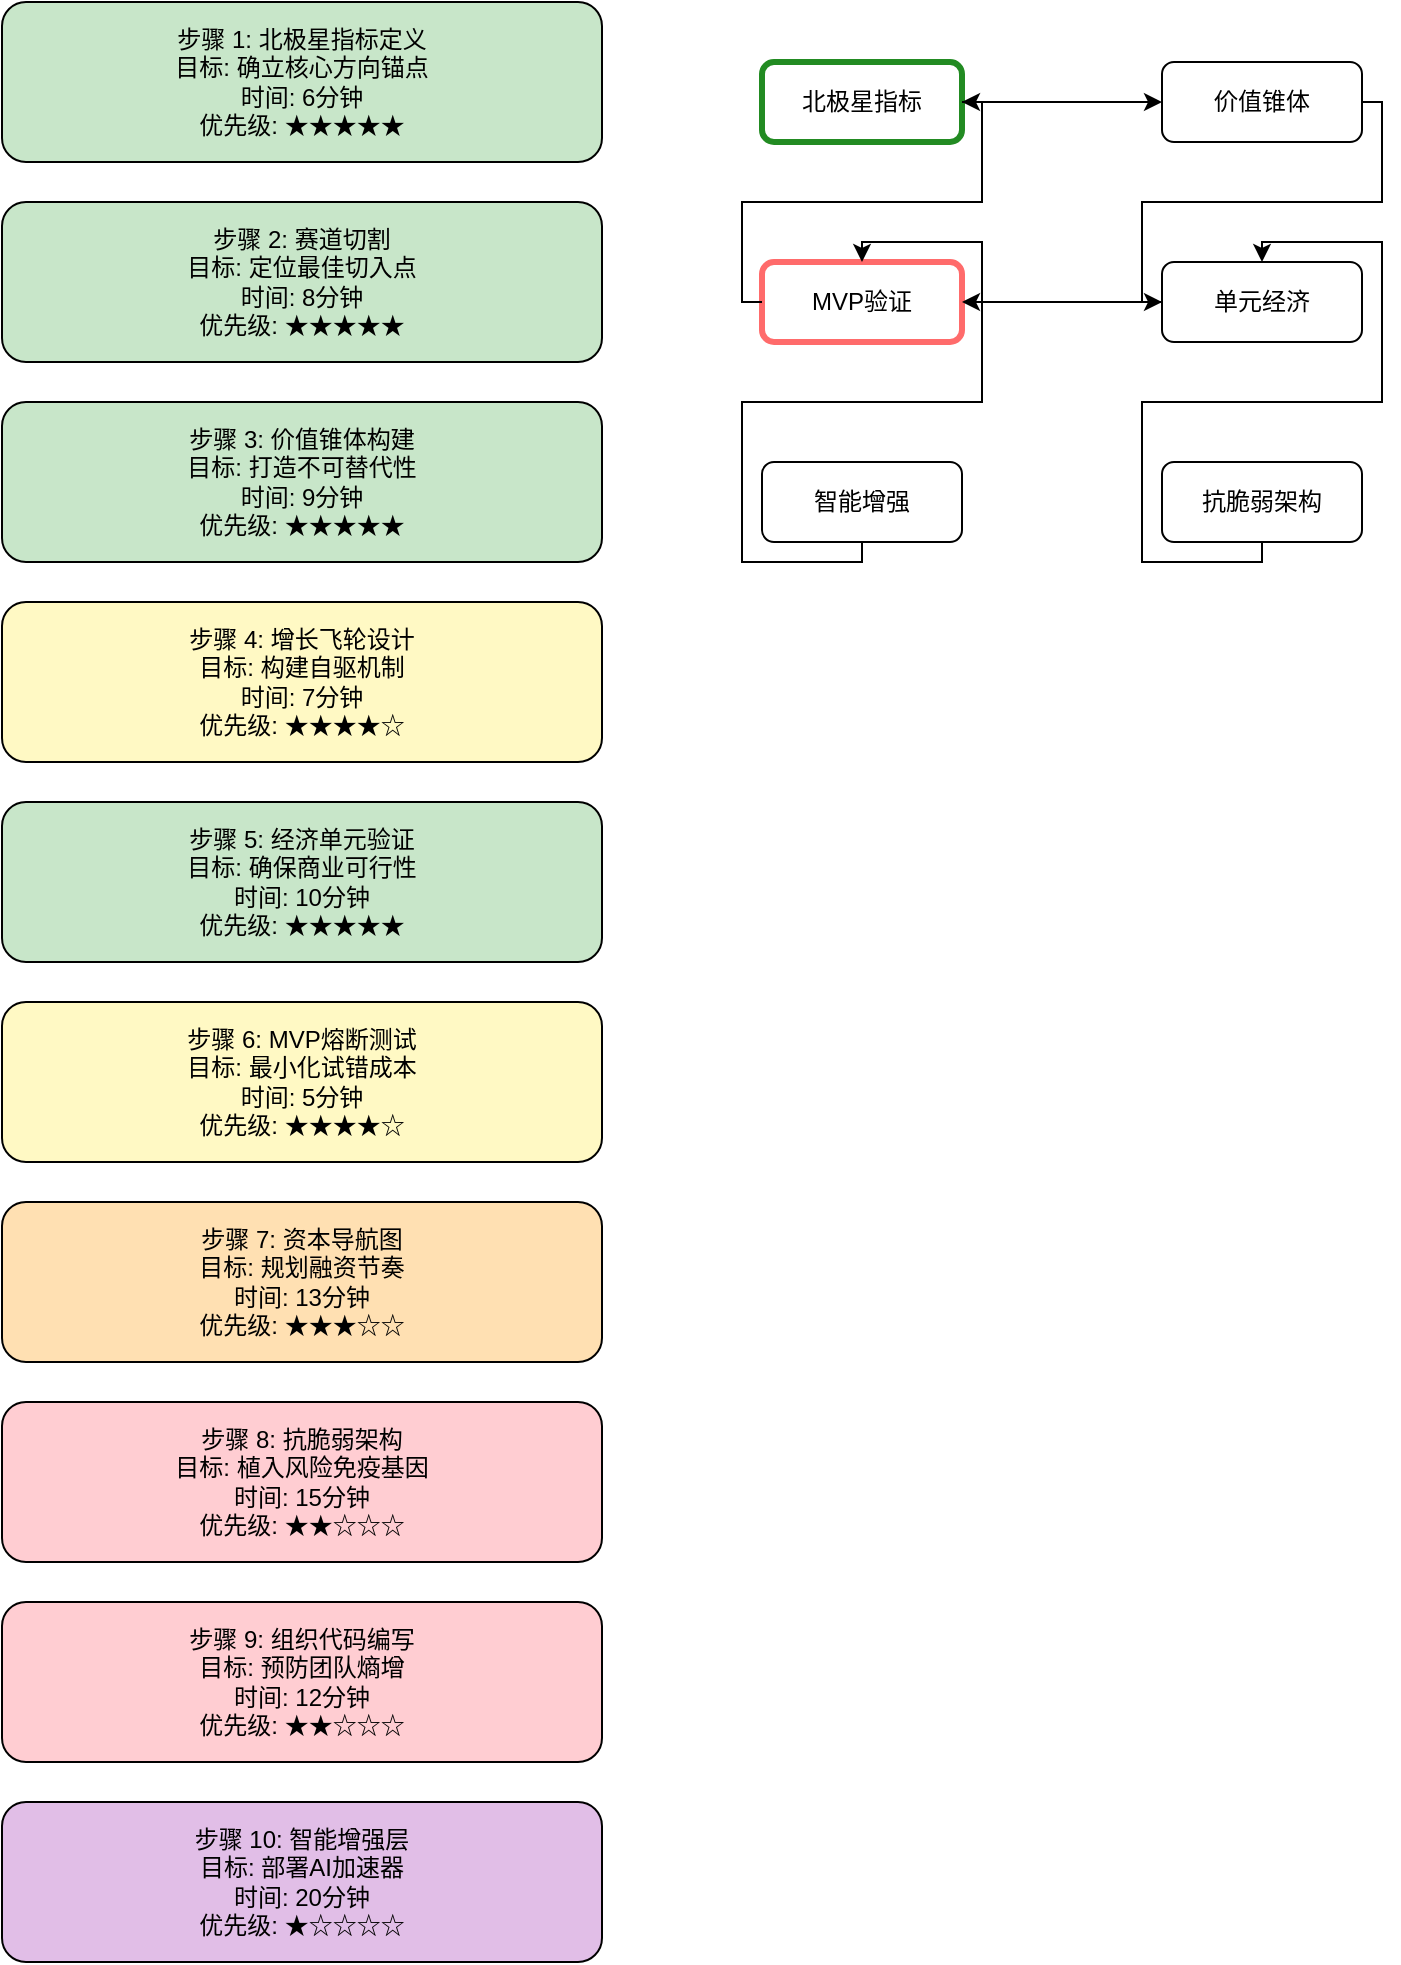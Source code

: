 <mxfile version="26.0.9">
  <diagram name="创业加速关键行动清单" id="AG8bot56uXBpGtL2ezqc">
    <mxGraphModel dx="2117" dy="1254" grid="1" gridSize="10" guides="1" tooltips="1" connect="1" arrows="1" fold="1" page="1" pageScale="1" pageWidth="1100" pageHeight="850" math="0" shadow="0">
      <root>
        <mxCell id="0" />
        <mxCell id="1" parent="0" />
        <mxCell id="tAfaPd5YCo6GoBux5_PN-1" value="步骤 1: 北极星指标定义&#xa;目标: 确立核心方向锚点&#xa;时间: 6分钟&#xa;优先级: ★★★★★" style="rounded=1;whiteSpace=wrap;html=1;fillColor=#C8E6C9;" vertex="1" parent="1">
          <mxGeometry x="20" y="20" width="300" height="80" as="geometry" />
        </mxCell>
        <mxCell id="tAfaPd5YCo6GoBux5_PN-2" value="步骤 2: 赛道切割&#xa;目标: 定位最佳切入点&#xa;时间: 8分钟&#xa;优先级: ★★★★★" style="rounded=1;whiteSpace=wrap;html=1;fillColor=#C8E6C9;" vertex="1" parent="1">
          <mxGeometry x="20" y="120" width="300" height="80" as="geometry" />
        </mxCell>
        <mxCell id="tAfaPd5YCo6GoBux5_PN-3" value="步骤 3: 价值锥体构建&#xa;目标: 打造不可替代性&#xa;时间: 9分钟&#xa;优先级: ★★★★★" style="rounded=1;whiteSpace=wrap;html=1;fillColor=#C8E6C9;" vertex="1" parent="1">
          <mxGeometry x="20" y="220" width="300" height="80" as="geometry" />
        </mxCell>
        <mxCell id="tAfaPd5YCo6GoBux5_PN-4" value="步骤 4: 增长飞轮设计&#xa;目标: 构建自驱机制&#xa;时间: 7分钟&#xa;优先级: ★★★★☆" style="rounded=1;whiteSpace=wrap;html=1;fillColor=#FFF9C4;" vertex="1" parent="1">
          <mxGeometry x="20" y="320" width="300" height="80" as="geometry" />
        </mxCell>
        <mxCell id="tAfaPd5YCo6GoBux5_PN-5" value="步骤 5: 经济单元验证&#xa;目标: 确保商业可行性&#xa;时间: 10分钟&#xa;优先级: ★★★★★" style="rounded=1;whiteSpace=wrap;html=1;fillColor=#C8E6C9;" vertex="1" parent="1">
          <mxGeometry x="20" y="420" width="300" height="80" as="geometry" />
        </mxCell>
        <mxCell id="tAfaPd5YCo6GoBux5_PN-6" value="步骤 6: MVP熔断测试&#xa;目标: 最小化试错成本&#xa;时间: 5分钟&#xa;优先级: ★★★★☆" style="rounded=1;whiteSpace=wrap;html=1;fillColor=#FFF9C4;" vertex="1" parent="1">
          <mxGeometry x="20" y="520" width="300" height="80" as="geometry" />
        </mxCell>
        <mxCell id="tAfaPd5YCo6GoBux5_PN-7" value="步骤 7: 资本导航图&#xa;目标: 规划融资节奏&#xa;时间: 13分钟&#xa;优先级: ★★★☆☆" style="rounded=1;whiteSpace=wrap;html=1;fillColor=#FFE0B2;" vertex="1" parent="1">
          <mxGeometry x="20" y="620" width="300" height="80" as="geometry" />
        </mxCell>
        <mxCell id="tAfaPd5YCo6GoBux5_PN-8" value="步骤 8: 抗脆弱架构&#xa;目标: 植入风险免疫基因&#xa;时间: 15分钟&#xa;优先级: ★★☆☆☆" style="rounded=1;whiteSpace=wrap;html=1;fillColor=#FFCDD2;" vertex="1" parent="1">
          <mxGeometry x="20" y="720" width="300" height="80" as="geometry" />
        </mxCell>
        <mxCell id="tAfaPd5YCo6GoBux5_PN-9" value="步骤 9: 组织代码编写&#xa;目标: 预防团队熵增&#xa;时间: 12分钟&#xa;优先级: ★★☆☆☆" style="rounded=1;whiteSpace=wrap;html=1;fillColor=#FFCDD2;" vertex="1" parent="1">
          <mxGeometry x="20" y="820" width="300" height="80" as="geometry" />
        </mxCell>
        <mxCell id="tAfaPd5YCo6GoBux5_PN-10" value="步骤 10: 智能增强层&#xa;目标: 部署AI加速器&#xa;时间: 20分钟&#xa;优先级: ★☆☆☆☆" style="rounded=1;whiteSpace=wrap;html=1;fillColor=#E1BEE7;" vertex="1" parent="1">
          <mxGeometry x="20" y="920" width="300" height="80" as="geometry" />
        </mxCell>
        <mxCell id="tAfaPd5YCo6GoBux5_PN-11" value="北极星指标" style="rounded=1;whiteSpace=wrap;html=1;strokeColor=#228B22;strokeWidth=3;fillColor=#FFFFFF;" vertex="1" parent="1">
          <mxGeometry x="400" y="50" width="100" height="40" as="geometry" />
        </mxCell>
        <mxCell id="tAfaPd5YCo6GoBux5_PN-12" value="价值锥体" style="rounded=1;whiteSpace=wrap;html=1;fillColor=#FFFFFF;" vertex="1" parent="1">
          <mxGeometry x="600" y="50" width="100" height="40" as="geometry" />
        </mxCell>
        <mxCell id="tAfaPd5YCo6GoBux5_PN-13" value="单元经济" style="rounded=1;whiteSpace=wrap;html=1;fillColor=#FFFFFF;" vertex="1" parent="1">
          <mxGeometry x="600" y="150" width="100" height="40" as="geometry" />
        </mxCell>
        <mxCell id="tAfaPd5YCo6GoBux5_PN-14" value="MVP验证" style="rounded=1;whiteSpace=wrap;html=1;strokeColor=#FF6B6B;strokeWidth=3;fillColor=#FFFFFF;" vertex="1" parent="1">
          <mxGeometry x="400" y="150" width="100" height="40" as="geometry" />
        </mxCell>
        <mxCell id="tAfaPd5YCo6GoBux5_PN-15" value="抗脆弱架构" style="rounded=1;whiteSpace=wrap;html=1;fillColor=#FFFFFF;" vertex="1" parent="1">
          <mxGeometry x="600" y="250" width="100" height="40" as="geometry" />
        </mxCell>
        <mxCell id="tAfaPd5YCo6GoBux5_PN-16" value="智能增强" style="rounded=1;whiteSpace=wrap;html=1;fillColor=#FFFFFF;" vertex="1" parent="1">
          <mxGeometry x="400" y="250" width="100" height="40" as="geometry" />
        </mxCell>
        <mxCell id="tAfaPd5YCo6GoBux5_PN-17" style="edgeStyle=orthogonalEdgeStyle;rounded=0;html=1;exitX=1;exitY=0.5;exitPerimeter=1;entryX=0;entryY=0.5;entryPerimeter=1;" edge="1" parent="1" source="tAfaPd5YCo6GoBux5_PN-11" target="tAfaPd5YCo6GoBux5_PN-12">
          <mxGeometry relative="1" as="geometry" />
        </mxCell>
        <mxCell id="tAfaPd5YCo6GoBux5_PN-18" style="edgeStyle=orthogonalEdgeStyle;rounded=0;html=1;exitX=1;exitY=0.5;exitPerimeter=1;entryX=0;entryY=0.5;entryPerimeter=1;" edge="1" parent="1" source="tAfaPd5YCo6GoBux5_PN-12" target="tAfaPd5YCo6GoBux5_PN-13">
          <mxGeometry relative="1" as="geometry" />
        </mxCell>
        <mxCell id="tAfaPd5YCo6GoBux5_PN-19" style="edgeStyle=orthogonalEdgeStyle;rounded=0;html=1;exitX=0;exitY=0.5;exitPerimeter=1;entryX=1;entryY=0.5;entryPerimeter=1;" edge="1" parent="1" source="tAfaPd5YCo6GoBux5_PN-13" target="tAfaPd5YCo6GoBux5_PN-14">
          <mxGeometry relative="1" as="geometry" />
        </mxCell>
        <mxCell id="tAfaPd5YCo6GoBux5_PN-20" style="edgeStyle=orthogonalEdgeStyle;rounded=0;html=1;exitX=0;exitY=0.5;exitPerimeter=1;entryX=1;entryY=0.5;entryPerimeter=1;" edge="1" parent="1" source="tAfaPd5YCo6GoBux5_PN-14" target="tAfaPd5YCo6GoBux5_PN-11">
          <mxGeometry relative="1" as="geometry" />
        </mxCell>
        <mxCell id="tAfaPd5YCo6GoBux5_PN-21" style="edgeStyle=orthogonalEdgeStyle;rounded=0;html=1;exitX=0.5;exitY=1;exitPerimeter=1;entryX=0.5;entryY=0;entryPerimeter=1;" edge="1" parent="1" source="tAfaPd5YCo6GoBux5_PN-15" target="tAfaPd5YCo6GoBux5_PN-13">
          <mxGeometry relative="1" as="geometry" />
        </mxCell>
        <mxCell id="tAfaPd5YCo6GoBux5_PN-22" style="edgeStyle=orthogonalEdgeStyle;rounded=0;html=1;exitX=0.5;exitY=1;exitPerimeter=1;entryX=0.5;entryY=0;entryPerimeter=1;" edge="1" parent="1" source="tAfaPd5YCo6GoBux5_PN-16" target="tAfaPd5YCo6GoBux5_PN-14">
          <mxGeometry relative="1" as="geometry" />
        </mxCell>
      </root>
    </mxGraphModel>
  </diagram>
</mxfile>
